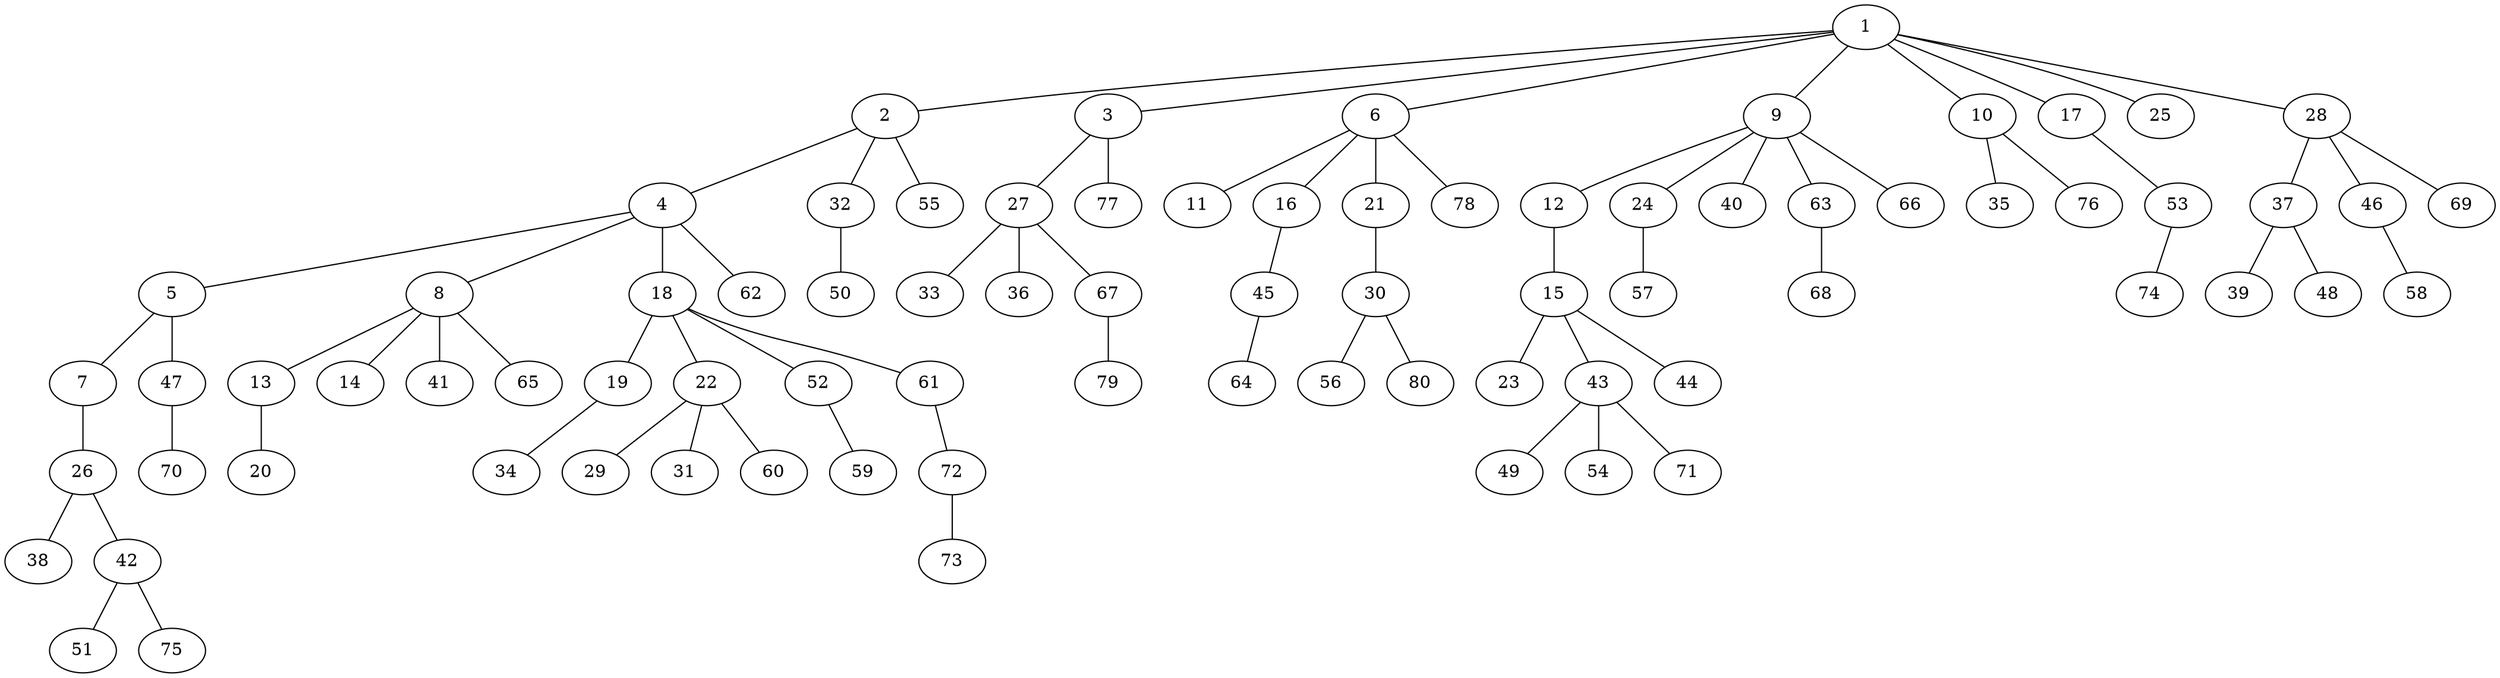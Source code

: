 graph graphname {1--2
1--3
1--6
1--9
1--10
1--17
1--25
1--28
2--4
2--32
2--55
3--27
3--77
4--5
4--8
4--18
4--62
5--7
5--47
6--11
6--16
6--21
6--78
7--26
8--13
8--14
8--41
8--65
9--12
9--24
9--40
9--63
9--66
10--35
10--76
12--15
13--20
15--23
15--43
15--44
16--45
17--53
18--19
18--22
18--52
18--61
19--34
21--30
22--29
22--31
22--60
24--57
26--38
26--42
27--33
27--36
27--67
28--37
28--46
28--69
30--56
30--80
32--50
37--39
37--48
42--51
42--75
43--49
43--54
43--71
45--64
46--58
47--70
52--59
53--74
61--72
63--68
67--79
72--73
}